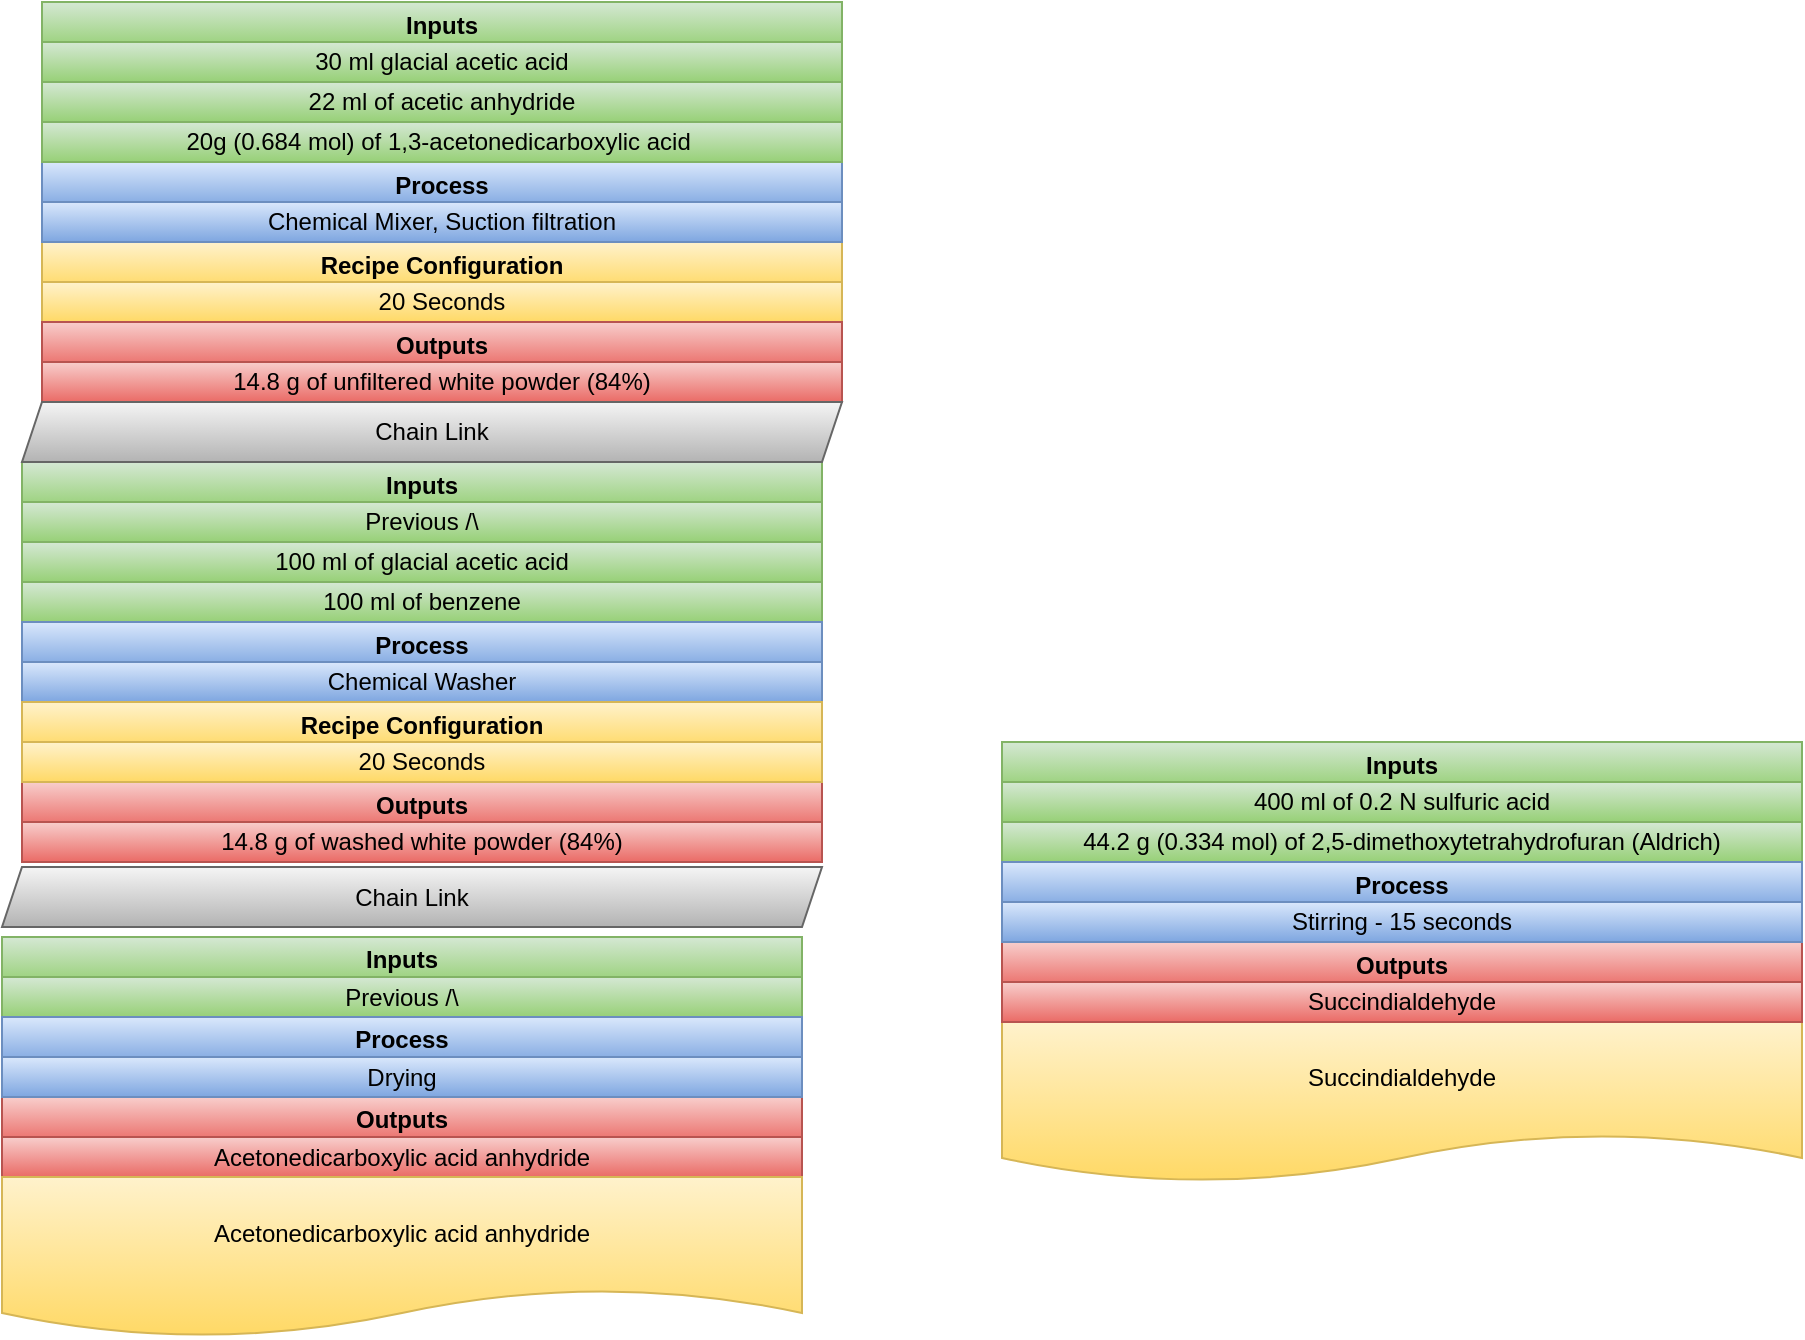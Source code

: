 <mxfile version="22.1.0" type="github">
  <diagram id="C5RBs43oDa-KdzZeNtuy" name="Page-1">
    <mxGraphModel dx="880" dy="478" grid="1" gridSize="10" guides="1" tooltips="1" connect="1" arrows="1" fold="1" page="1" pageScale="1" pageWidth="827" pageHeight="1169" math="0" shadow="0">
      <root>
        <mxCell id="WIyWlLk6GJQsqaUBKTNV-0" />
        <mxCell id="WIyWlLk6GJQsqaUBKTNV-1" parent="WIyWlLk6GJQsqaUBKTNV-0" />
        <mxCell id="jN8S7fCRklli_ahP0uXs-13" value="Outputs" style="swimlane;whiteSpace=wrap;html=1;fillColor=#f8cecc;strokeColor=#b85450;gradientColor=#ea6b66;" vertex="1" parent="WIyWlLk6GJQsqaUBKTNV-1">
          <mxGeometry x="70" y="547.5" width="400" height="40" as="geometry">
            <mxRectangle x="80" y="360" width="90" height="30" as="alternateBounds" />
          </mxGeometry>
        </mxCell>
        <mxCell id="jN8S7fCRklli_ahP0uXs-15" style="edgeStyle=orthogonalEdgeStyle;rounded=0;orthogonalLoop=1;jettySize=auto;html=1;exitX=0.5;exitY=1;exitDx=0;exitDy=0;fillColor=#f8cecc;strokeColor=#b85450;gradientColor=#ea6b66;" edge="1" parent="jN8S7fCRklli_ahP0uXs-13">
          <mxGeometry relative="1" as="geometry">
            <mxPoint x="150" y="40" as="sourcePoint" />
            <mxPoint x="150" y="40" as="targetPoint" />
          </mxGeometry>
        </mxCell>
        <mxCell id="jN8S7fCRklli_ahP0uXs-16" value="Acetonedicarboxylic acid anhydride" style="rounded=0;whiteSpace=wrap;html=1;fillColor=#f8cecc;strokeColor=#b85450;gradientColor=#ea6b66;" vertex="1" parent="jN8S7fCRklli_ahP0uXs-13">
          <mxGeometry y="20" width="400" height="20" as="geometry" />
        </mxCell>
        <mxCell id="jN8S7fCRklli_ahP0uXs-22" value="Acetonedicarboxylic acid anhydride" style="shape=document;whiteSpace=wrap;html=1;boundedLbl=1;fillColor=#fff2cc;gradientColor=#ffd966;strokeColor=#d6b656;" vertex="1" parent="WIyWlLk6GJQsqaUBKTNV-1">
          <mxGeometry x="70" y="587.5" width="400" height="80" as="geometry" />
        </mxCell>
        <mxCell id="jN8S7fCRklli_ahP0uXs-26" value="Inputs" style="swimlane;whiteSpace=wrap;html=1;fillColor=#d5e8d4;strokeColor=#82b366;gradientColor=#97d077;" vertex="1" parent="WIyWlLk6GJQsqaUBKTNV-1">
          <mxGeometry x="80" y="230" width="400" height="80" as="geometry">
            <mxRectangle x="80" y="230" width="80" height="30" as="alternateBounds" />
          </mxGeometry>
        </mxCell>
        <mxCell id="jN8S7fCRklli_ahP0uXs-27" value="Previous /\" style="rounded=0;whiteSpace=wrap;html=1;fillColor=#d5e8d4;strokeColor=#82b366;gradientColor=#97d077;" vertex="1" parent="jN8S7fCRklli_ahP0uXs-26">
          <mxGeometry y="20" width="400" height="20" as="geometry" />
        </mxCell>
        <mxCell id="jN8S7fCRklli_ahP0uXs-28" style="edgeStyle=orthogonalEdgeStyle;rounded=0;orthogonalLoop=1;jettySize=auto;html=1;exitX=0.5;exitY=1;exitDx=0;exitDy=0;fillColor=#d5e8d4;strokeColor=#82b366;gradientColor=#97d077;" edge="1" parent="jN8S7fCRklli_ahP0uXs-26" source="jN8S7fCRklli_ahP0uXs-27" target="jN8S7fCRklli_ahP0uXs-27">
          <mxGeometry relative="1" as="geometry" />
        </mxCell>
        <mxCell id="jN8S7fCRklli_ahP0uXs-29" value="100 ml of glacial acetic acid" style="rounded=0;whiteSpace=wrap;html=1;fillColor=#d5e8d4;strokeColor=#82b366;gradientColor=#97d077;" vertex="1" parent="jN8S7fCRklli_ahP0uXs-26">
          <mxGeometry y="40" width="400" height="20" as="geometry" />
        </mxCell>
        <mxCell id="jN8S7fCRklli_ahP0uXs-34" value="100 ml of benzene" style="rounded=0;whiteSpace=wrap;html=1;fillColor=#d5e8d4;strokeColor=#82b366;gradientColor=#97d077;" vertex="1" parent="jN8S7fCRklli_ahP0uXs-26">
          <mxGeometry y="60" width="400" height="20" as="geometry" />
        </mxCell>
        <mxCell id="jN8S7fCRklli_ahP0uXs-35" value="Process" style="swimlane;whiteSpace=wrap;html=1;fillColor=#dae8fc;strokeColor=#6c8ebf;gradientColor=#7ea6e0;" vertex="1" parent="WIyWlLk6GJQsqaUBKTNV-1">
          <mxGeometry x="80" y="310" width="400" height="40" as="geometry">
            <mxRectangle x="80" y="190" width="90" height="30" as="alternateBounds" />
          </mxGeometry>
        </mxCell>
        <mxCell id="jN8S7fCRklli_ahP0uXs-36" value="Chemical Washer" style="rounded=0;whiteSpace=wrap;html=1;fillColor=#dae8fc;strokeColor=#6c8ebf;gradientColor=#7ea6e0;" vertex="1" parent="jN8S7fCRklli_ahP0uXs-35">
          <mxGeometry y="20" width="400" height="20" as="geometry" />
        </mxCell>
        <mxCell id="jN8S7fCRklli_ahP0uXs-39" value="Outputs" style="swimlane;whiteSpace=wrap;html=1;fillColor=#f8cecc;strokeColor=#b85450;gradientColor=#ea6b66;startSize=23;" vertex="1" parent="WIyWlLk6GJQsqaUBKTNV-1">
          <mxGeometry x="80" y="390" width="400" height="40" as="geometry">
            <mxRectangle x="80" y="150" width="90" height="30" as="alternateBounds" />
          </mxGeometry>
        </mxCell>
        <mxCell id="jN8S7fCRklli_ahP0uXs-40" style="edgeStyle=orthogonalEdgeStyle;rounded=0;orthogonalLoop=1;jettySize=auto;html=1;exitX=0.5;exitY=1;exitDx=0;exitDy=0;fillColor=#f8cecc;strokeColor=#b85450;gradientColor=#ea6b66;" edge="1" parent="jN8S7fCRklli_ahP0uXs-39">
          <mxGeometry relative="1" as="geometry">
            <mxPoint x="150" y="40" as="sourcePoint" />
            <mxPoint x="150" y="40" as="targetPoint" />
          </mxGeometry>
        </mxCell>
        <mxCell id="jN8S7fCRklli_ahP0uXs-41" value="14.8 g of washed white powder (84%)" style="rounded=0;whiteSpace=wrap;html=1;fillColor=#f8cecc;strokeColor=#b85450;gradientColor=#ea6b66;" vertex="1" parent="jN8S7fCRklli_ahP0uXs-39">
          <mxGeometry y="20" width="400" height="20" as="geometry" />
        </mxCell>
        <mxCell id="jN8S7fCRklli_ahP0uXs-42" value="Inputs" style="swimlane;whiteSpace=wrap;html=1;fillColor=#d5e8d4;strokeColor=#82b366;gradientColor=#97d077;" vertex="1" parent="WIyWlLk6GJQsqaUBKTNV-1">
          <mxGeometry x="70" y="467.5" width="400" height="40" as="geometry">
            <mxRectangle x="80" y="230" width="80" height="30" as="alternateBounds" />
          </mxGeometry>
        </mxCell>
        <mxCell id="jN8S7fCRklli_ahP0uXs-43" value="Previous /\" style="rounded=0;whiteSpace=wrap;html=1;fillColor=#d5e8d4;strokeColor=#82b366;gradientColor=#97d077;" vertex="1" parent="jN8S7fCRklli_ahP0uXs-42">
          <mxGeometry y="20" width="400" height="20" as="geometry" />
        </mxCell>
        <mxCell id="jN8S7fCRklli_ahP0uXs-44" style="edgeStyle=orthogonalEdgeStyle;rounded=0;orthogonalLoop=1;jettySize=auto;html=1;exitX=0.5;exitY=1;exitDx=0;exitDy=0;fillColor=#d5e8d4;strokeColor=#82b366;gradientColor=#97d077;" edge="1" parent="jN8S7fCRklli_ahP0uXs-42" source="jN8S7fCRklli_ahP0uXs-43" target="jN8S7fCRklli_ahP0uXs-43">
          <mxGeometry relative="1" as="geometry" />
        </mxCell>
        <mxCell id="jN8S7fCRklli_ahP0uXs-47" value="Process" style="swimlane;whiteSpace=wrap;html=1;fillColor=#dae8fc;strokeColor=#6c8ebf;gradientColor=#7ea6e0;" vertex="1" parent="WIyWlLk6GJQsqaUBKTNV-1">
          <mxGeometry x="70" y="507.5" width="400" height="40" as="geometry">
            <mxRectangle x="80" y="190" width="90" height="30" as="alternateBounds" />
          </mxGeometry>
        </mxCell>
        <mxCell id="jN8S7fCRklli_ahP0uXs-48" value="Drying" style="rounded=0;whiteSpace=wrap;html=1;fillColor=#dae8fc;strokeColor=#6c8ebf;gradientColor=#7ea6e0;" vertex="1" parent="jN8S7fCRklli_ahP0uXs-47">
          <mxGeometry y="20" width="400" height="20" as="geometry" />
        </mxCell>
        <mxCell id="jN8S7fCRklli_ahP0uXs-62" value="Succindialdehyde" style="shape=document;whiteSpace=wrap;html=1;boundedLbl=1;fillColor=#fff2cc;gradientColor=#ffd966;strokeColor=#d6b656;" vertex="1" parent="WIyWlLk6GJQsqaUBKTNV-1">
          <mxGeometry x="570" y="510" width="400" height="80" as="geometry" />
        </mxCell>
        <mxCell id="jN8S7fCRklli_ahP0uXs-83" value="Outputs" style="swimlane;whiteSpace=wrap;html=1;fillColor=#f8cecc;strokeColor=#b85450;gradientColor=#ea6b66;" vertex="1" parent="WIyWlLk6GJQsqaUBKTNV-1">
          <mxGeometry x="570" y="470" width="400" height="40" as="geometry">
            <mxRectangle x="80" y="360" width="90" height="30" as="alternateBounds" />
          </mxGeometry>
        </mxCell>
        <mxCell id="jN8S7fCRklli_ahP0uXs-84" style="edgeStyle=orthogonalEdgeStyle;rounded=0;orthogonalLoop=1;jettySize=auto;html=1;exitX=0.5;exitY=1;exitDx=0;exitDy=0;fillColor=#f8cecc;strokeColor=#b85450;gradientColor=#ea6b66;" edge="1" parent="jN8S7fCRklli_ahP0uXs-83">
          <mxGeometry relative="1" as="geometry">
            <mxPoint x="150" y="40" as="sourcePoint" />
            <mxPoint x="150" y="40" as="targetPoint" />
          </mxGeometry>
        </mxCell>
        <mxCell id="jN8S7fCRklli_ahP0uXs-85" value="Succindialdehyde" style="rounded=0;whiteSpace=wrap;html=1;fillColor=#f8cecc;strokeColor=#b85450;gradientColor=#ea6b66;" vertex="1" parent="jN8S7fCRklli_ahP0uXs-83">
          <mxGeometry y="20" width="400" height="20" as="geometry" />
        </mxCell>
        <mxCell id="jN8S7fCRklli_ahP0uXs-86" value="Inputs" style="swimlane;whiteSpace=wrap;html=1;fillColor=#d5e8d4;strokeColor=#82b366;gradientColor=#97d077;" vertex="1" parent="WIyWlLk6GJQsqaUBKTNV-1">
          <mxGeometry x="570" y="370" width="400" height="60" as="geometry">
            <mxRectangle x="80" y="230" width="80" height="30" as="alternateBounds" />
          </mxGeometry>
        </mxCell>
        <mxCell id="jN8S7fCRklli_ahP0uXs-87" value="400 ml of 0.2 N sulfuric acid" style="rounded=0;whiteSpace=wrap;html=1;fillColor=#d5e8d4;strokeColor=#82b366;gradientColor=#97d077;" vertex="1" parent="jN8S7fCRklli_ahP0uXs-86">
          <mxGeometry y="20" width="400" height="20" as="geometry" />
        </mxCell>
        <mxCell id="jN8S7fCRklli_ahP0uXs-88" style="edgeStyle=orthogonalEdgeStyle;rounded=0;orthogonalLoop=1;jettySize=auto;html=1;exitX=0.5;exitY=1;exitDx=0;exitDy=0;fillColor=#d5e8d4;strokeColor=#82b366;gradientColor=#97d077;" edge="1" parent="jN8S7fCRklli_ahP0uXs-86" source="jN8S7fCRklli_ahP0uXs-87" target="jN8S7fCRklli_ahP0uXs-87">
          <mxGeometry relative="1" as="geometry" />
        </mxCell>
        <mxCell id="jN8S7fCRklli_ahP0uXs-94" value="44.2 g (0.334 mol) of 2,5-dimethoxytetrahydrofuran (Aldrich)" style="rounded=0;whiteSpace=wrap;html=1;fillColor=#d5e8d4;strokeColor=#82b366;gradientColor=#97d077;" vertex="1" parent="jN8S7fCRklli_ahP0uXs-86">
          <mxGeometry y="40" width="400" height="20" as="geometry" />
        </mxCell>
        <mxCell id="jN8S7fCRklli_ahP0uXs-89" value="Process" style="swimlane;whiteSpace=wrap;html=1;fillColor=#dae8fc;strokeColor=#6c8ebf;gradientColor=#7ea6e0;" vertex="1" parent="WIyWlLk6GJQsqaUBKTNV-1">
          <mxGeometry x="570" y="430" width="400" height="40" as="geometry">
            <mxRectangle x="80" y="190" width="90" height="30" as="alternateBounds" />
          </mxGeometry>
        </mxCell>
        <mxCell id="jN8S7fCRklli_ahP0uXs-90" value="Stirring - 15 seconds" style="rounded=0;whiteSpace=wrap;html=1;fillColor=#dae8fc;strokeColor=#6c8ebf;gradientColor=#7ea6e0;" vertex="1" parent="jN8S7fCRklli_ahP0uXs-89">
          <mxGeometry y="20" width="400" height="20" as="geometry" />
        </mxCell>
        <mxCell id="jN8S7fCRklli_ahP0uXs-97" value="Recipe Configuration" style="swimlane;whiteSpace=wrap;html=1;fillColor=#fff2cc;strokeColor=#d6b656;gradientColor=#ffd966;" vertex="1" parent="WIyWlLk6GJQsqaUBKTNV-1">
          <mxGeometry x="90" y="120" width="400" height="40" as="geometry">
            <mxRectangle x="80" y="190" width="90" height="30" as="alternateBounds" />
          </mxGeometry>
        </mxCell>
        <mxCell id="jN8S7fCRklli_ahP0uXs-98" value="20 Seconds" style="rounded=0;whiteSpace=wrap;html=1;fillColor=#fff2cc;strokeColor=#d6b656;gradientColor=#ffd966;" vertex="1" parent="jN8S7fCRklli_ahP0uXs-97">
          <mxGeometry y="20" width="400" height="20" as="geometry" />
        </mxCell>
        <mxCell id="jN8S7fCRklli_ahP0uXs-18" value="Process" style="swimlane;whiteSpace=wrap;html=1;fillColor=#dae8fc;strokeColor=#6c8ebf;gradientColor=#7ea6e0;" vertex="1" parent="WIyWlLk6GJQsqaUBKTNV-1">
          <mxGeometry x="90" y="80" width="400" height="40" as="geometry">
            <mxRectangle x="80" y="190" width="90" height="30" as="alternateBounds" />
          </mxGeometry>
        </mxCell>
        <mxCell id="jN8S7fCRklli_ahP0uXs-20" value="Chemical Mixer, Suction filtration" style="rounded=0;whiteSpace=wrap;html=1;fillColor=#dae8fc;strokeColor=#6c8ebf;gradientColor=#7ea6e0;" vertex="1" parent="jN8S7fCRklli_ahP0uXs-18">
          <mxGeometry y="20" width="400" height="20" as="geometry" />
        </mxCell>
        <mxCell id="jN8S7fCRklli_ahP0uXs-3" value="Inputs" style="swimlane;whiteSpace=wrap;html=1;fillColor=#d5e8d4;strokeColor=#82b366;gradientColor=#97d077;" vertex="1" parent="WIyWlLk6GJQsqaUBKTNV-1">
          <mxGeometry x="90" width="400" height="80" as="geometry">
            <mxRectangle x="80" y="70" width="80" height="30" as="alternateBounds" />
          </mxGeometry>
        </mxCell>
        <mxCell id="jN8S7fCRklli_ahP0uXs-0" value="30 ml glacial acetic acid" style="rounded=0;whiteSpace=wrap;html=1;fillColor=#d5e8d4;strokeColor=#82b366;gradientColor=#97d077;" vertex="1" parent="jN8S7fCRklli_ahP0uXs-3">
          <mxGeometry y="20" width="400" height="20" as="geometry" />
        </mxCell>
        <mxCell id="jN8S7fCRklli_ahP0uXs-1" style="edgeStyle=orthogonalEdgeStyle;rounded=0;orthogonalLoop=1;jettySize=auto;html=1;exitX=0.5;exitY=1;exitDx=0;exitDy=0;fillColor=#d5e8d4;strokeColor=#82b366;gradientColor=#97d077;" edge="1" parent="jN8S7fCRklli_ahP0uXs-3" source="jN8S7fCRklli_ahP0uXs-0" target="jN8S7fCRklli_ahP0uXs-0">
          <mxGeometry relative="1" as="geometry" />
        </mxCell>
        <mxCell id="jN8S7fCRklli_ahP0uXs-2" value="22 ml of acetic anhydride" style="rounded=0;whiteSpace=wrap;html=1;fillColor=#d5e8d4;strokeColor=#82b366;gradientColor=#97d077;" vertex="1" parent="jN8S7fCRklli_ahP0uXs-3">
          <mxGeometry y="40" width="400" height="20" as="geometry" />
        </mxCell>
        <mxCell id="jN8S7fCRklli_ahP0uXs-12" value="20g (0.684 mol) of 1,3-acetonedicarboxylic acid&amp;nbsp;" style="rounded=0;whiteSpace=wrap;html=1;fillColor=#d5e8d4;strokeColor=#82b366;gradientColor=#97d077;" vertex="1" parent="jN8S7fCRklli_ahP0uXs-3">
          <mxGeometry y="60" width="400" height="20" as="geometry" />
        </mxCell>
        <mxCell id="jN8S7fCRklli_ahP0uXs-23" value="Outputs" style="swimlane;whiteSpace=wrap;html=1;fillColor=#f8cecc;strokeColor=#b85450;gradientColor=#ea6b66;" vertex="1" parent="WIyWlLk6GJQsqaUBKTNV-1">
          <mxGeometry x="90" y="160" width="400" height="40" as="geometry">
            <mxRectangle x="80" y="150" width="90" height="30" as="alternateBounds" />
          </mxGeometry>
        </mxCell>
        <mxCell id="jN8S7fCRklli_ahP0uXs-24" style="edgeStyle=orthogonalEdgeStyle;rounded=0;orthogonalLoop=1;jettySize=auto;html=1;exitX=0.5;exitY=1;exitDx=0;exitDy=0;fillColor=#f8cecc;strokeColor=#b85450;gradientColor=#ea6b66;" edge="1" parent="jN8S7fCRklli_ahP0uXs-23">
          <mxGeometry relative="1" as="geometry">
            <mxPoint x="150" y="40" as="sourcePoint" />
            <mxPoint x="150" y="40" as="targetPoint" />
          </mxGeometry>
        </mxCell>
        <mxCell id="jN8S7fCRklli_ahP0uXs-25" value="14.8 g of unfiltered white powder (84%)" style="rounded=0;whiteSpace=wrap;html=1;fillColor=#f8cecc;strokeColor=#b85450;gradientColor=#ea6b66;" vertex="1" parent="jN8S7fCRklli_ahP0uXs-23">
          <mxGeometry y="20" width="400" height="20" as="geometry" />
        </mxCell>
        <mxCell id="jN8S7fCRklli_ahP0uXs-99" value="Recipe Configuration" style="swimlane;whiteSpace=wrap;html=1;fillColor=#fff2cc;strokeColor=#d6b656;gradientColor=#ffd966;" vertex="1" parent="WIyWlLk6GJQsqaUBKTNV-1">
          <mxGeometry x="80" y="350" width="400" height="40" as="geometry">
            <mxRectangle x="80" y="190" width="90" height="30" as="alternateBounds" />
          </mxGeometry>
        </mxCell>
        <mxCell id="jN8S7fCRklli_ahP0uXs-100" value="20 Seconds" style="rounded=0;whiteSpace=wrap;html=1;fillColor=#fff2cc;strokeColor=#d6b656;gradientColor=#ffd966;" vertex="1" parent="jN8S7fCRklli_ahP0uXs-99">
          <mxGeometry y="20" width="400" height="20" as="geometry" />
        </mxCell>
        <mxCell id="jN8S7fCRklli_ahP0uXs-101" value="Chain Link" style="shape=parallelogram;perimeter=parallelogramPerimeter;whiteSpace=wrap;html=1;fixedSize=1;fillColor=#f5f5f5;gradientColor=#b3b3b3;strokeColor=#666666;size=10;" vertex="1" parent="WIyWlLk6GJQsqaUBKTNV-1">
          <mxGeometry x="80" y="200" width="410" height="30" as="geometry" />
        </mxCell>
        <mxCell id="jN8S7fCRklli_ahP0uXs-102" value="Chain Link" style="shape=parallelogram;perimeter=parallelogramPerimeter;whiteSpace=wrap;html=1;fixedSize=1;fillColor=#f5f5f5;gradientColor=#b3b3b3;strokeColor=#666666;size=10;" vertex="1" parent="WIyWlLk6GJQsqaUBKTNV-1">
          <mxGeometry x="70" y="432.5" width="410" height="30" as="geometry" />
        </mxCell>
      </root>
    </mxGraphModel>
  </diagram>
</mxfile>
